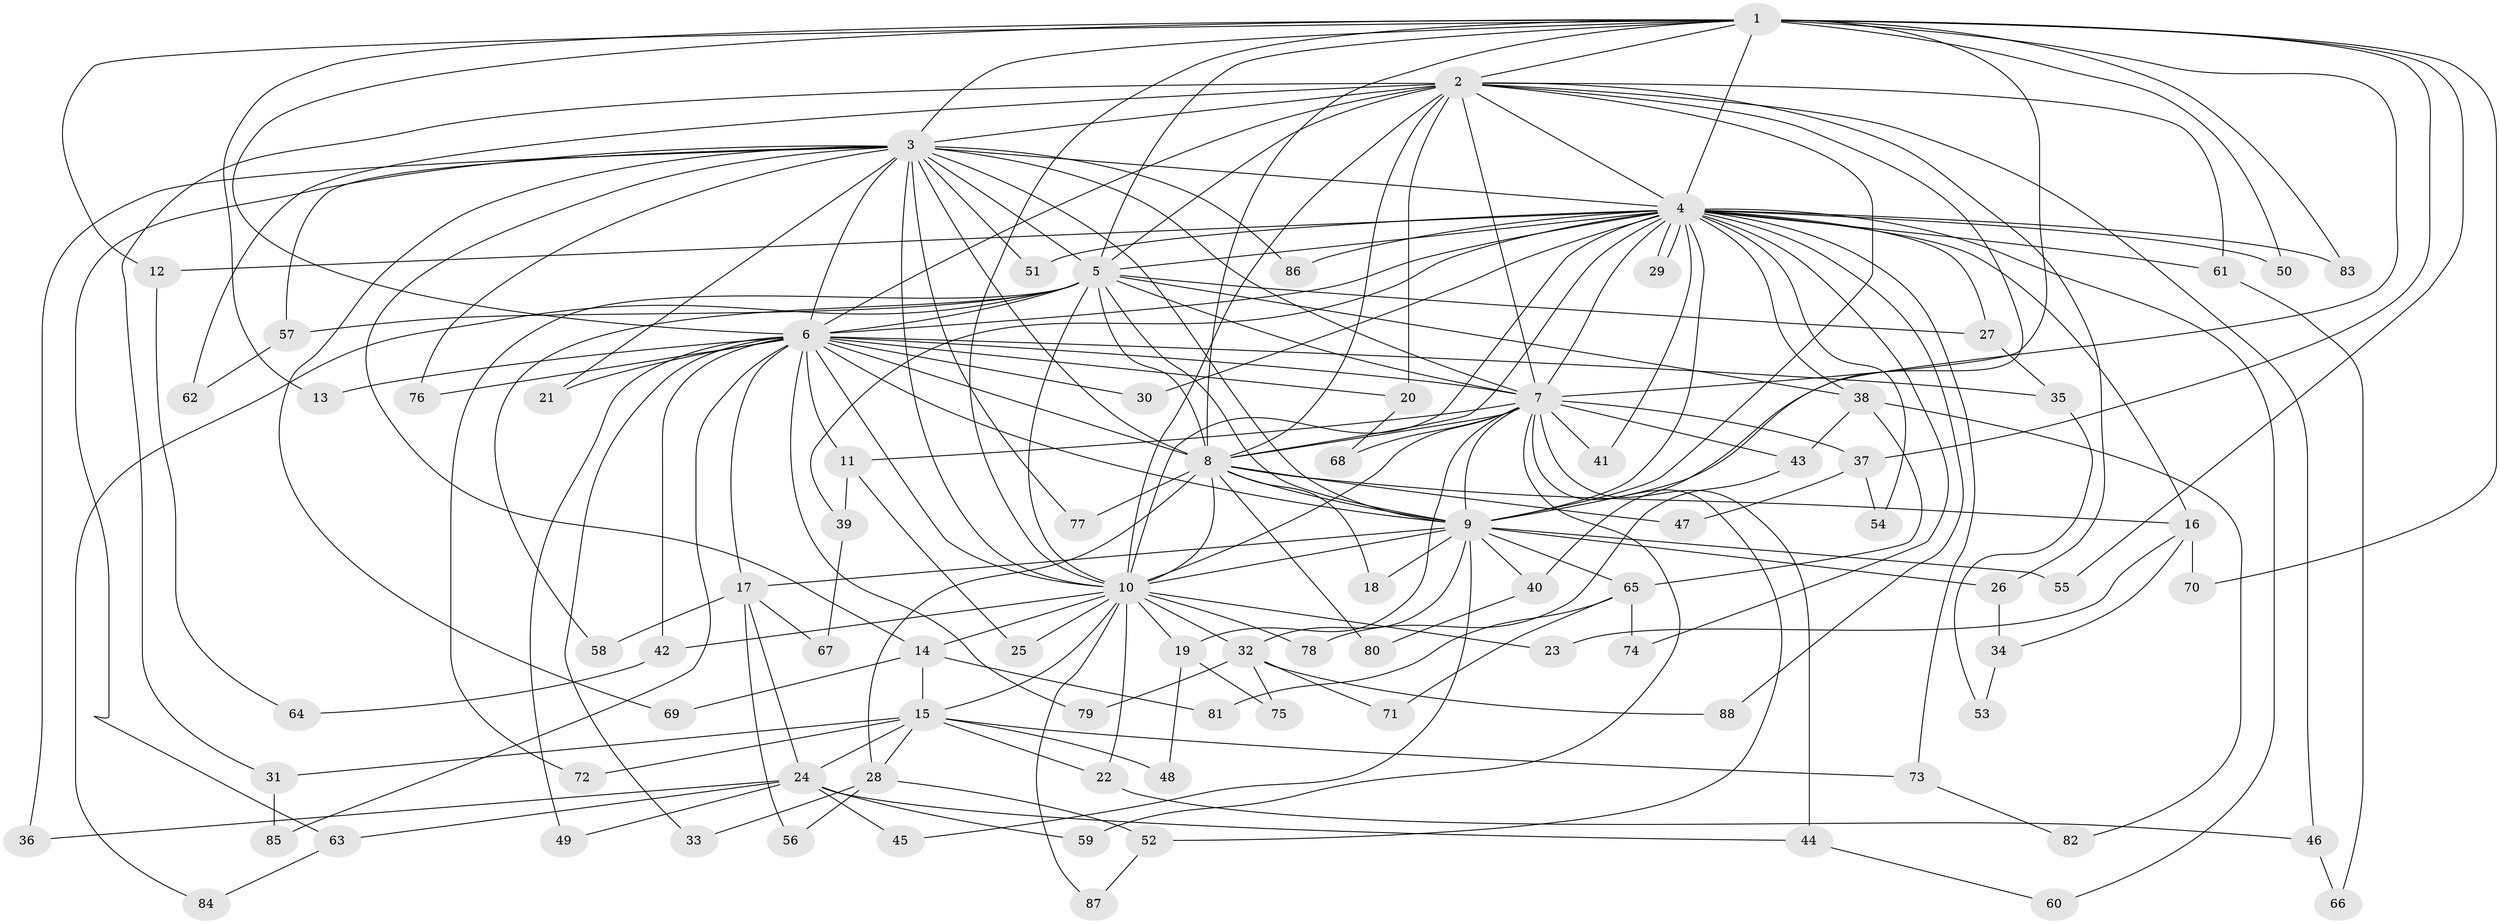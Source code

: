 // Generated by graph-tools (version 1.1) at 2025/25/03/09/25 03:25:50]
// undirected, 88 vertices, 201 edges
graph export_dot {
graph [start="1"]
  node [color=gray90,style=filled];
  1;
  2;
  3;
  4;
  5;
  6;
  7;
  8;
  9;
  10;
  11;
  12;
  13;
  14;
  15;
  16;
  17;
  18;
  19;
  20;
  21;
  22;
  23;
  24;
  25;
  26;
  27;
  28;
  29;
  30;
  31;
  32;
  33;
  34;
  35;
  36;
  37;
  38;
  39;
  40;
  41;
  42;
  43;
  44;
  45;
  46;
  47;
  48;
  49;
  50;
  51;
  52;
  53;
  54;
  55;
  56;
  57;
  58;
  59;
  60;
  61;
  62;
  63;
  64;
  65;
  66;
  67;
  68;
  69;
  70;
  71;
  72;
  73;
  74;
  75;
  76;
  77;
  78;
  79;
  80;
  81;
  82;
  83;
  84;
  85;
  86;
  87;
  88;
  1 -- 2;
  1 -- 3;
  1 -- 4;
  1 -- 5;
  1 -- 6;
  1 -- 7;
  1 -- 8;
  1 -- 9;
  1 -- 10;
  1 -- 12;
  1 -- 13;
  1 -- 37;
  1 -- 50;
  1 -- 55;
  1 -- 70;
  1 -- 83;
  2 -- 3;
  2 -- 4;
  2 -- 5;
  2 -- 6;
  2 -- 7;
  2 -- 8;
  2 -- 9;
  2 -- 10;
  2 -- 20;
  2 -- 26;
  2 -- 31;
  2 -- 40;
  2 -- 46;
  2 -- 61;
  2 -- 62;
  3 -- 4;
  3 -- 5;
  3 -- 6;
  3 -- 7;
  3 -- 8;
  3 -- 9;
  3 -- 10;
  3 -- 14;
  3 -- 21;
  3 -- 36;
  3 -- 51;
  3 -- 57;
  3 -- 63;
  3 -- 69;
  3 -- 76;
  3 -- 77;
  3 -- 86;
  4 -- 5;
  4 -- 6;
  4 -- 7;
  4 -- 8;
  4 -- 9;
  4 -- 10;
  4 -- 12;
  4 -- 16;
  4 -- 27;
  4 -- 29;
  4 -- 29;
  4 -- 30;
  4 -- 38;
  4 -- 39;
  4 -- 41;
  4 -- 50;
  4 -- 51;
  4 -- 54;
  4 -- 60;
  4 -- 61;
  4 -- 73;
  4 -- 74;
  4 -- 83;
  4 -- 86;
  4 -- 88;
  5 -- 6;
  5 -- 7;
  5 -- 8;
  5 -- 9;
  5 -- 10;
  5 -- 27;
  5 -- 38;
  5 -- 57;
  5 -- 58;
  5 -- 72;
  5 -- 84;
  6 -- 7;
  6 -- 8;
  6 -- 9;
  6 -- 10;
  6 -- 11;
  6 -- 13;
  6 -- 17;
  6 -- 20;
  6 -- 21;
  6 -- 30;
  6 -- 33;
  6 -- 35;
  6 -- 42;
  6 -- 49;
  6 -- 76;
  6 -- 79;
  6 -- 85;
  7 -- 8;
  7 -- 9;
  7 -- 10;
  7 -- 11;
  7 -- 19;
  7 -- 37;
  7 -- 41;
  7 -- 43;
  7 -- 44;
  7 -- 52;
  7 -- 59;
  7 -- 68;
  8 -- 9;
  8 -- 10;
  8 -- 16;
  8 -- 18;
  8 -- 28;
  8 -- 47;
  8 -- 77;
  8 -- 80;
  9 -- 10;
  9 -- 17;
  9 -- 18;
  9 -- 26;
  9 -- 32;
  9 -- 40;
  9 -- 45;
  9 -- 55;
  9 -- 65;
  10 -- 14;
  10 -- 15;
  10 -- 19;
  10 -- 22;
  10 -- 23;
  10 -- 25;
  10 -- 32;
  10 -- 42;
  10 -- 78;
  10 -- 87;
  11 -- 25;
  11 -- 39;
  12 -- 64;
  14 -- 15;
  14 -- 69;
  14 -- 81;
  15 -- 22;
  15 -- 24;
  15 -- 28;
  15 -- 31;
  15 -- 48;
  15 -- 72;
  15 -- 73;
  16 -- 23;
  16 -- 34;
  16 -- 70;
  17 -- 24;
  17 -- 56;
  17 -- 58;
  17 -- 67;
  19 -- 48;
  19 -- 75;
  20 -- 68;
  22 -- 46;
  24 -- 36;
  24 -- 44;
  24 -- 45;
  24 -- 49;
  24 -- 59;
  24 -- 63;
  26 -- 34;
  27 -- 35;
  28 -- 33;
  28 -- 52;
  28 -- 56;
  31 -- 85;
  32 -- 71;
  32 -- 75;
  32 -- 79;
  32 -- 88;
  34 -- 53;
  35 -- 53;
  37 -- 47;
  37 -- 54;
  38 -- 43;
  38 -- 65;
  38 -- 82;
  39 -- 67;
  40 -- 80;
  42 -- 64;
  43 -- 78;
  44 -- 60;
  46 -- 66;
  52 -- 87;
  57 -- 62;
  61 -- 66;
  63 -- 84;
  65 -- 71;
  65 -- 74;
  65 -- 81;
  73 -- 82;
}
